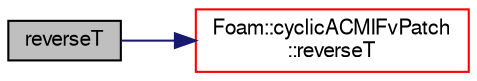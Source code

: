 digraph "reverseT"
{
  bgcolor="transparent";
  edge [fontname="FreeSans",fontsize="10",labelfontname="FreeSans",labelfontsize="10"];
  node [fontname="FreeSans",fontsize="10",shape=record];
  rankdir="LR";
  Node330 [label="reverseT",height=0.2,width=0.4,color="black", fillcolor="grey75", style="filled", fontcolor="black"];
  Node330 -> Node331 [color="midnightblue",fontsize="10",style="solid",fontname="FreeSans"];
  Node331 [label="Foam::cyclicACMIFvPatch\l::reverseT",height=0.2,width=0.4,color="red",URL="$a22806.html#a3b6ef41753c72a78fb451b2a4327c899",tooltip="Return neighbour-cell transformation tensor. "];
}
